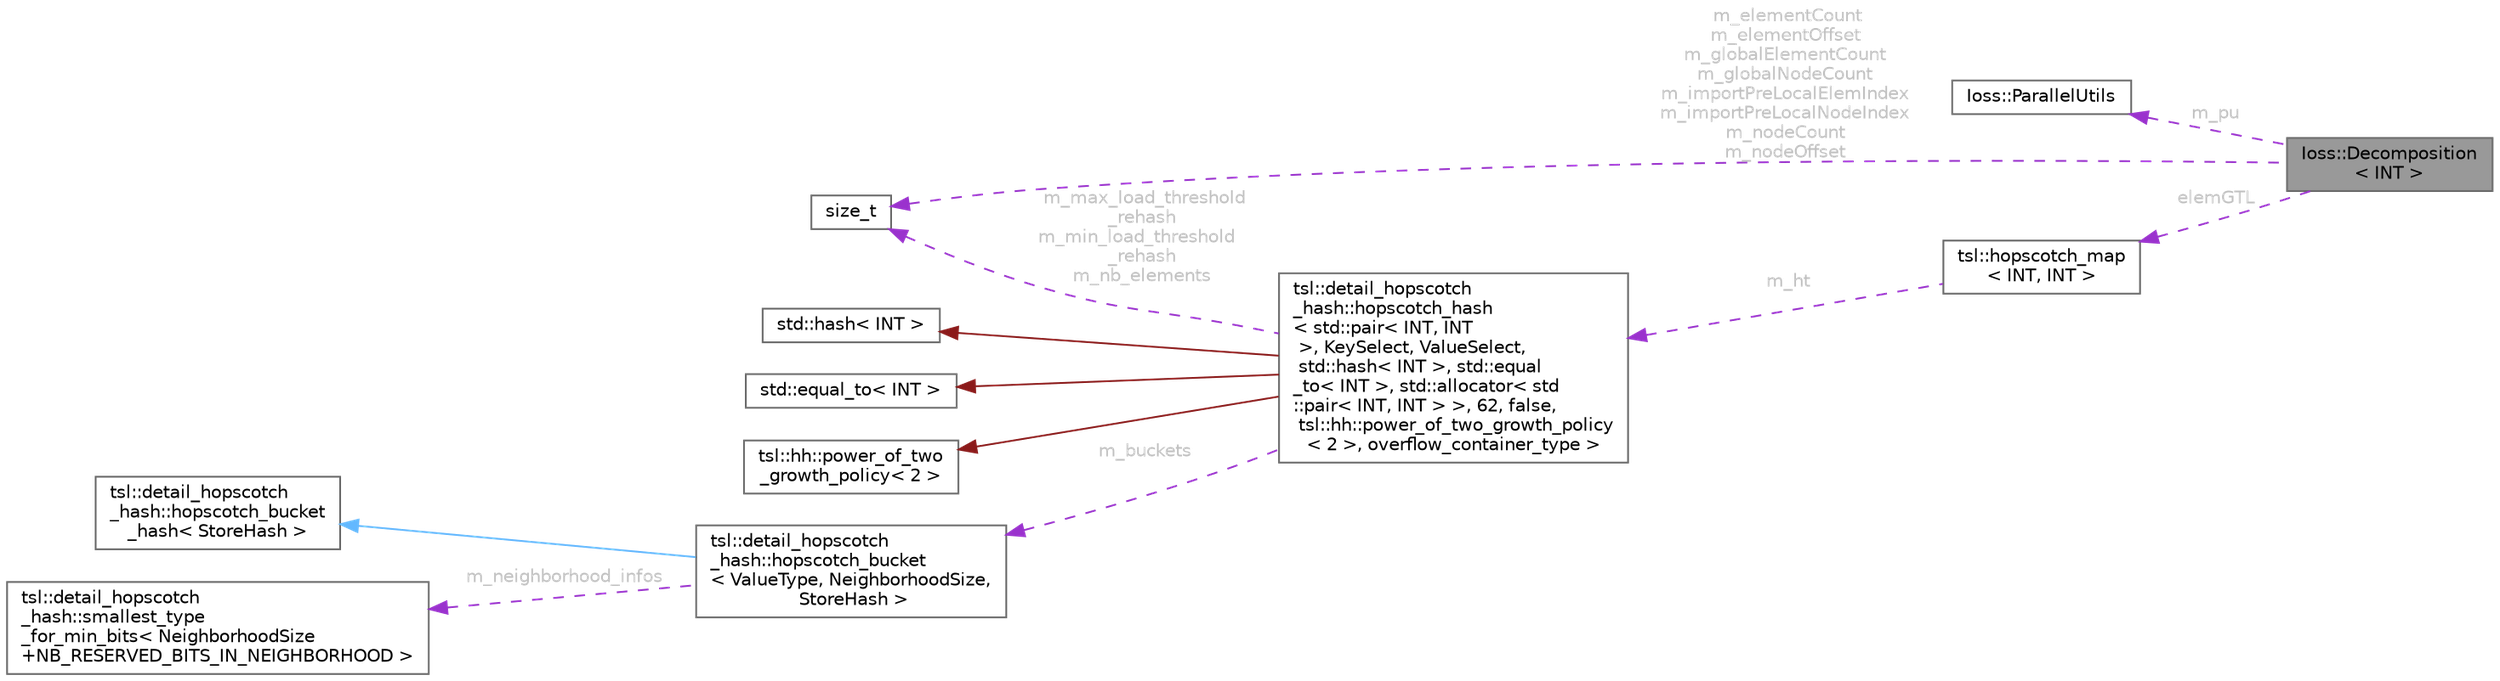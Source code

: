 digraph "Ioss::Decomposition&lt; INT &gt;"
{
 // INTERACTIVE_SVG=YES
 // LATEX_PDF_SIZE
  bgcolor="transparent";
  edge [fontname=Helvetica,fontsize=10,labelfontname=Helvetica,labelfontsize=10];
  node [fontname=Helvetica,fontsize=10,shape=box,height=0.2,width=0.4];
  rankdir="LR";
  Node1 [id="Node000001",label="Ioss::Decomposition\l\< INT \>",height=0.2,width=0.4,color="gray40", fillcolor="grey60", style="filled", fontcolor="black",tooltip=" "];
  Node2 -> Node1 [id="edge1_Node000001_Node000002",dir="back",color="darkorchid3",style="dashed",tooltip=" ",label=" m_pu",fontcolor="grey" ];
  Node2 [id="Node000002",label="Ioss::ParallelUtils",height=0.2,width=0.4,color="gray40", fillcolor="white", style="filled",URL="$classIoss_1_1ParallelUtils.html",tooltip=" "];
  Node3 -> Node1 [id="edge2_Node000001_Node000003",dir="back",color="darkorchid3",style="dashed",tooltip=" ",label=" m_elementCount\nm_elementOffset\nm_globalElementCount\nm_globalNodeCount\nm_importPreLocalElemIndex\nm_importPreLocalNodeIndex\nm_nodeCount\nm_nodeOffset",fontcolor="grey" ];
  Node3 [id="Node000003",label="size_t",height=0.2,width=0.4,color="gray40", fillcolor="white", style="filled",tooltip=" "];
  Node4 -> Node1 [id="edge3_Node000001_Node000004",dir="back",color="darkorchid3",style="dashed",tooltip=" ",label=" elemGTL",fontcolor="grey" ];
  Node4 [id="Node000004",label="tsl::hopscotch_map\l\< INT, INT \>",height=0.2,width=0.4,color="gray40", fillcolor="white", style="filled",URL="$classtsl_1_1hopscotch__map.html",tooltip=" "];
  Node5 -> Node4 [id="edge4_Node000004_Node000005",dir="back",color="darkorchid3",style="dashed",tooltip=" ",label=" m_ht",fontcolor="grey" ];
  Node5 [id="Node000005",label="tsl::detail_hopscotch\l_hash::hopscotch_hash\l\< std::pair\< INT, INT\l \>, KeySelect, ValueSelect,\l std::hash\< INT \>, std::equal\l_to\< INT \>, std::allocator\< std\l::pair\< INT, INT \> \>, 62, false,\l tsl::hh::power_of_two_growth_policy\l\< 2 \>, overflow_container_type \>",height=0.2,width=0.4,color="gray40", fillcolor="white", style="filled",URL="$classtsl_1_1detail__hopscotch__hash_1_1hopscotch__hash.html",tooltip=" "];
  Node6 -> Node5 [id="edge5_Node000005_Node000006",dir="back",color="firebrick4",style="solid",tooltip=" "];
  Node6 [id="Node000006",label="std::hash\< INT \>",height=0.2,width=0.4,color="gray40", fillcolor="white", style="filled",tooltip=" "];
  Node7 -> Node5 [id="edge6_Node000005_Node000007",dir="back",color="firebrick4",style="solid",tooltip=" "];
  Node7 [id="Node000007",label="std::equal_to\< INT \>",height=0.2,width=0.4,color="gray40", fillcolor="white", style="filled",tooltip=" "];
  Node8 -> Node5 [id="edge7_Node000005_Node000008",dir="back",color="firebrick4",style="solid",tooltip=" "];
  Node8 [id="Node000008",label="tsl::hh::power_of_two\l_growth_policy\< 2 \>",height=0.2,width=0.4,color="gray40", fillcolor="white", style="filled",URL="$classtsl_1_1hh_1_1power__of__two__growth__policy.html",tooltip=" "];
  Node9 -> Node5 [id="edge8_Node000005_Node000009",dir="back",color="darkorchid3",style="dashed",tooltip=" ",label=" m_buckets",fontcolor="grey" ];
  Node9 [id="Node000009",label="tsl::detail_hopscotch\l_hash::hopscotch_bucket\l\< ValueType, NeighborhoodSize,\l StoreHash \>",height=0.2,width=0.4,color="gray40", fillcolor="white", style="filled",URL="$classtsl_1_1detail__hopscotch__hash_1_1hopscotch__bucket.html",tooltip=" "];
  Node10 -> Node9 [id="edge9_Node000009_Node000010",dir="back",color="steelblue1",style="solid",tooltip=" "];
  Node10 [id="Node000010",label="tsl::detail_hopscotch\l_hash::hopscotch_bucket\l_hash\< StoreHash \>",height=0.2,width=0.4,color="gray40", fillcolor="white", style="filled",URL="$classtsl_1_1detail__hopscotch__hash_1_1hopscotch__bucket__hash.html",tooltip=" "];
  Node11 -> Node9 [id="edge10_Node000009_Node000011",dir="back",color="darkorchid3",style="dashed",tooltip=" ",label=" m_neighborhood_infos",fontcolor="grey" ];
  Node11 [id="Node000011",label="tsl::detail_hopscotch\l_hash::smallest_type\l_for_min_bits\< NeighborhoodSize\l+NB_RESERVED_BITS_IN_NEIGHBORHOOD \>",height=0.2,width=0.4,color="gray40", fillcolor="white", style="filled",URL="$classtsl_1_1detail__hopscotch__hash_1_1smallest__type__for__min__bits.html",tooltip=" "];
  Node3 -> Node5 [id="edge11_Node000005_Node000003",dir="back",color="darkorchid3",style="dashed",tooltip=" ",label=" m_max_load_threshold\l_rehash\nm_min_load_threshold\l_rehash\nm_nb_elements",fontcolor="grey" ];
}
